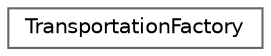 digraph "Graphical Class Hierarchy"
{
 // LATEX_PDF_SIZE
  bgcolor="transparent";
  edge [fontname=Helvetica,fontsize=10,labelfontname=Helvetica,labelfontsize=10];
  node [fontname=Helvetica,fontsize=10,shape=box,height=0.2,width=0.4];
  rankdir="LR";
  Node0 [id="Node000000",label="TransportationFactory",height=0.2,width=0.4,color="grey40", fillcolor="white", style="filled",URL="$classTransportationFactory.html",tooltip="A factory class for creating different types of transportation objects."];
}
